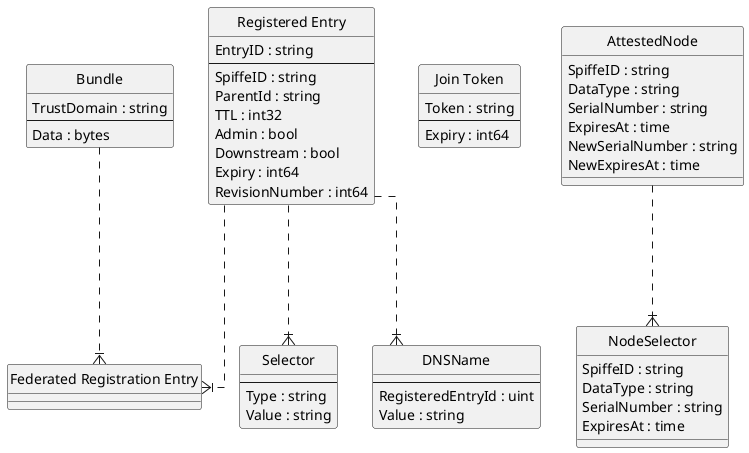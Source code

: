 @startuml
skinparam shadowing false
skinparam monochrome true

' hide the spot
hide circle

' avoid problems with angled crows feet
skinparam linetype ortho

entity "Bundle" as bundle {
  TrustDomain : string
--
  Data : bytes
}

entity "Federated Registration Entry" as fre {
}

entity "Registered Entry" as re {
  EntryID : string
--
  SpiffeID : string
  ParentId : string
  TTL : int32
  Admin : bool
  Downstream : bool
  Expiry : int64
  RevisionNumber : int64
}

entity "Join Token" as jt {
  Token : string
--
  Expiry : int64
}


entity "Selector" as selector {
--
Type : string
Value : string
}

entity "DNSName" as dnsname {
--
RegisteredEntryId : uint
Value : string 
}

entity "AttestedNode" as attestednode {
SpiffeID : string
DataType : string
SerialNumber : string
ExpiresAt : time
NewSerialNumber : string
NewExpiresAt : time
}

entity "NodeSelector" as nodeselector {
SpiffeID : string
DataType : string
SerialNumber : string
ExpiresAt : time
}

bundle ...|{ fre
re ...|{ fre
re ...|{ selector
re ...|{ dnsname
attestednode...|{ nodeselector
@enduml

